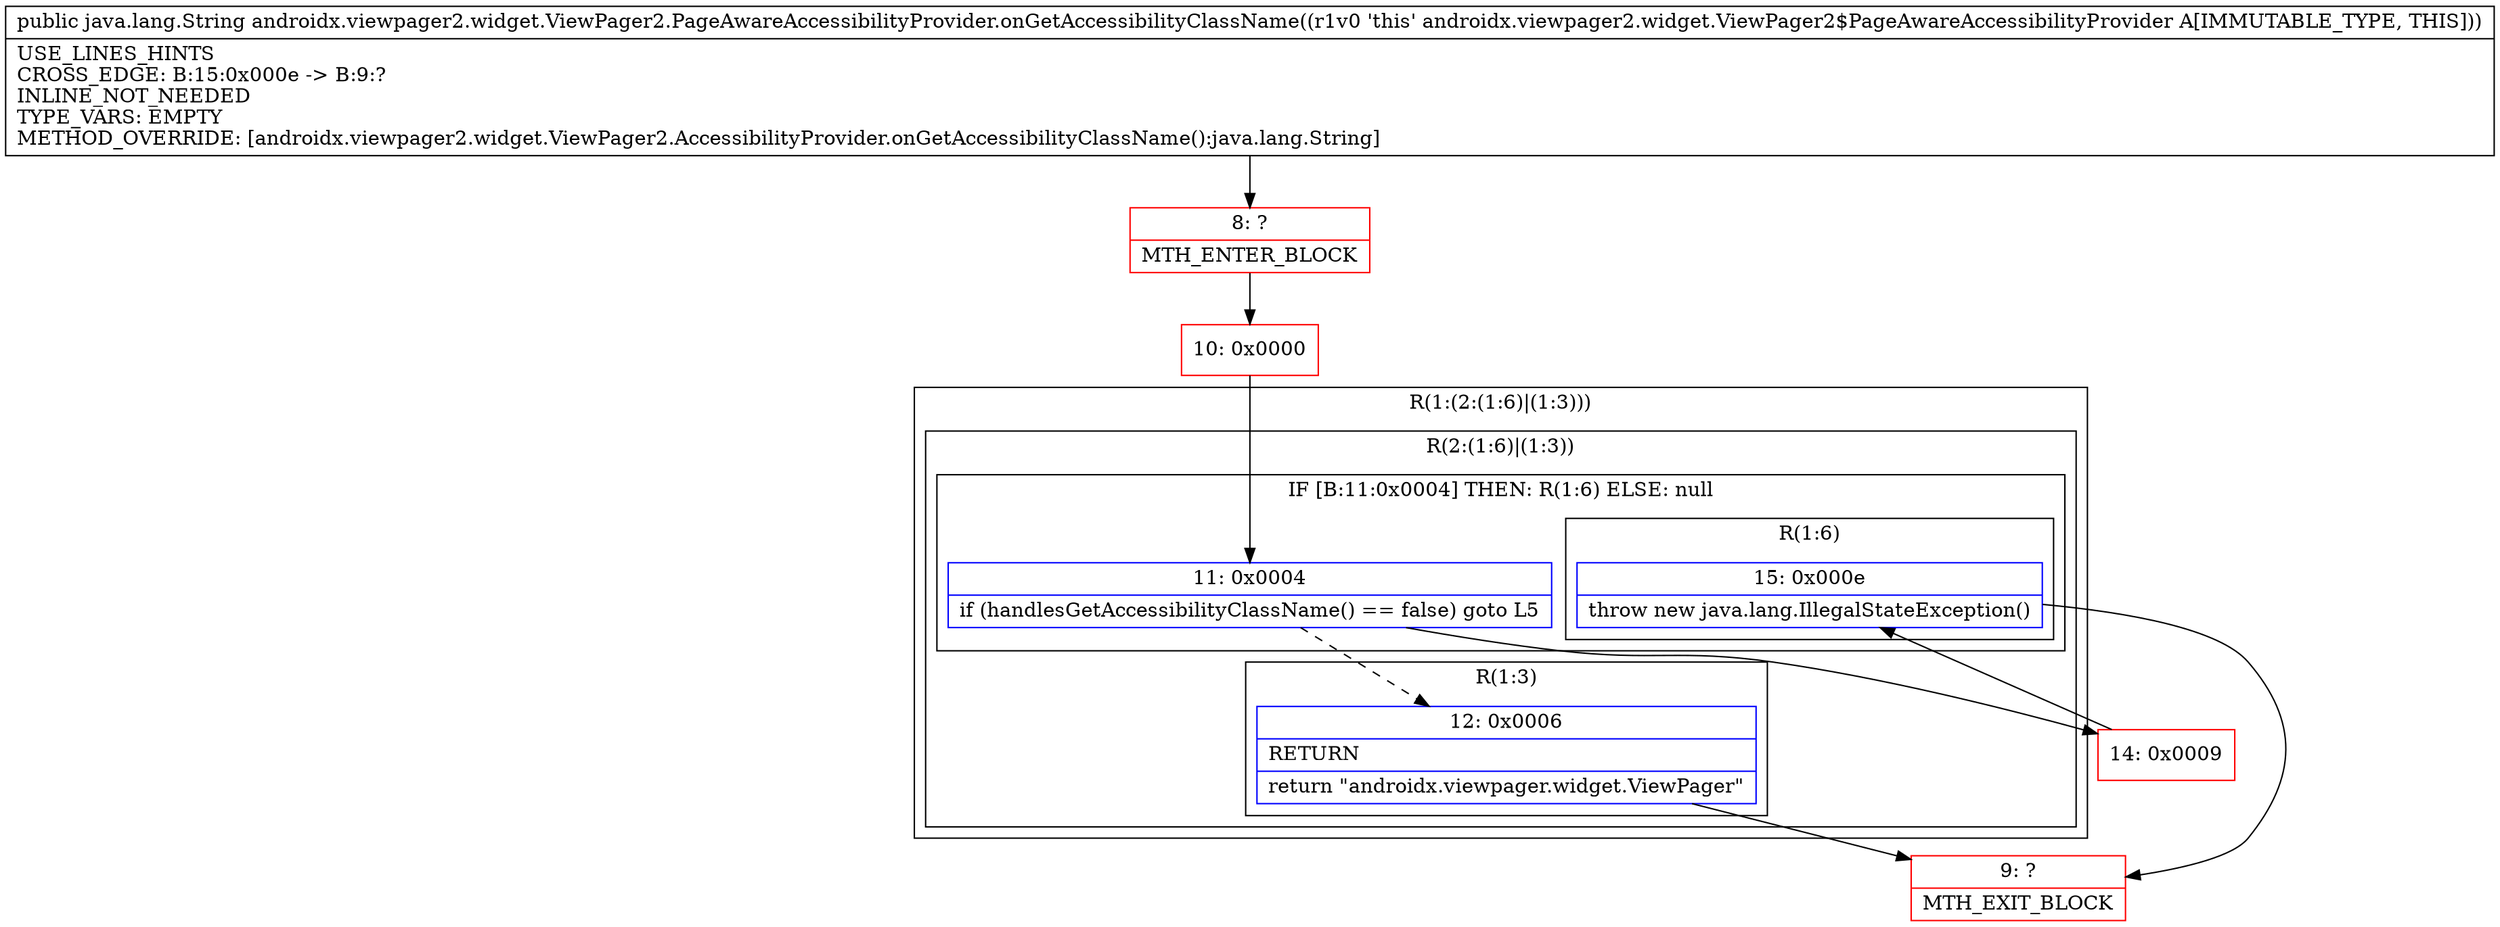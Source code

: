 digraph "CFG forandroidx.viewpager2.widget.ViewPager2.PageAwareAccessibilityProvider.onGetAccessibilityClassName()Ljava\/lang\/String;" {
subgraph cluster_Region_1904505097 {
label = "R(1:(2:(1:6)|(1:3)))";
node [shape=record,color=blue];
subgraph cluster_Region_1159725018 {
label = "R(2:(1:6)|(1:3))";
node [shape=record,color=blue];
subgraph cluster_IfRegion_1264182751 {
label = "IF [B:11:0x0004] THEN: R(1:6) ELSE: null";
node [shape=record,color=blue];
Node_11 [shape=record,label="{11\:\ 0x0004|if (handlesGetAccessibilityClassName() == false) goto L5\l}"];
subgraph cluster_Region_2072361303 {
label = "R(1:6)";
node [shape=record,color=blue];
Node_15 [shape=record,label="{15\:\ 0x000e|throw new java.lang.IllegalStateException()\l}"];
}
}
subgraph cluster_Region_693867287 {
label = "R(1:3)";
node [shape=record,color=blue];
Node_12 [shape=record,label="{12\:\ 0x0006|RETURN\l|return \"androidx.viewpager.widget.ViewPager\"\l}"];
}
}
}
Node_8 [shape=record,color=red,label="{8\:\ ?|MTH_ENTER_BLOCK\l}"];
Node_10 [shape=record,color=red,label="{10\:\ 0x0000}"];
Node_9 [shape=record,color=red,label="{9\:\ ?|MTH_EXIT_BLOCK\l}"];
Node_14 [shape=record,color=red,label="{14\:\ 0x0009}"];
MethodNode[shape=record,label="{public java.lang.String androidx.viewpager2.widget.ViewPager2.PageAwareAccessibilityProvider.onGetAccessibilityClassName((r1v0 'this' androidx.viewpager2.widget.ViewPager2$PageAwareAccessibilityProvider A[IMMUTABLE_TYPE, THIS]))  | USE_LINES_HINTS\lCROSS_EDGE: B:15:0x000e \-\> B:9:?\lINLINE_NOT_NEEDED\lTYPE_VARS: EMPTY\lMETHOD_OVERRIDE: [androidx.viewpager2.widget.ViewPager2.AccessibilityProvider.onGetAccessibilityClassName():java.lang.String]\l}"];
MethodNode -> Node_8;Node_11 -> Node_12[style=dashed];
Node_11 -> Node_14;
Node_15 -> Node_9;
Node_12 -> Node_9;
Node_8 -> Node_10;
Node_10 -> Node_11;
Node_14 -> Node_15;
}

